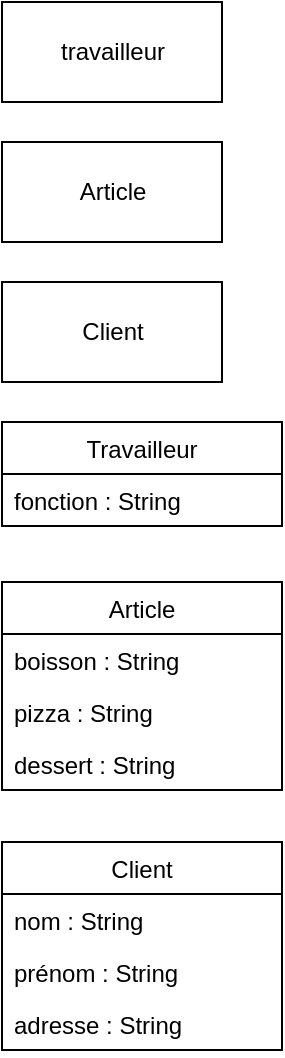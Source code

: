 <mxfile version="10.9.7" type="github"><diagram id="HNOcNdBwTmjnM0GlacPG" name="Page-1"><mxGraphModel dx="868" dy="458" grid="1" gridSize="10" guides="1" tooltips="1" connect="1" arrows="1" fold="1" page="1" pageScale="1" pageWidth="827" pageHeight="1169" math="0" shadow="0"><root><mxCell id="0"/><mxCell id="1" parent="0"/><mxCell id="3izB-OlFQ7cxjtzw5_q5-1" value="travailleur" style="html=1;" vertex="1" parent="1"><mxGeometry x="20" y="100" width="110" height="50" as="geometry"/></mxCell><mxCell id="3izB-OlFQ7cxjtzw5_q5-2" value="Article" style="html=1;" vertex="1" parent="1"><mxGeometry x="20" y="170" width="110" height="50" as="geometry"/></mxCell><mxCell id="3izB-OlFQ7cxjtzw5_q5-3" value="Client" style="html=1;" vertex="1" parent="1"><mxGeometry x="20" y="240" width="110" height="50" as="geometry"/></mxCell><mxCell id="3izB-OlFQ7cxjtzw5_q5-5" value="Travailleur" style="swimlane;fontStyle=0;childLayout=stackLayout;horizontal=1;startSize=26;fillColor=none;horizontalStack=0;resizeParent=1;resizeParentMax=0;resizeLast=0;collapsible=1;marginBottom=0;" vertex="1" parent="1"><mxGeometry x="20" y="310" width="140" height="52" as="geometry"/></mxCell><mxCell id="3izB-OlFQ7cxjtzw5_q5-6" value="fonction : String" style="text;strokeColor=none;fillColor=none;align=left;verticalAlign=top;spacingLeft=4;spacingRight=4;overflow=hidden;rotatable=0;points=[[0,0.5],[1,0.5]];portConstraint=eastwest;" vertex="1" parent="3izB-OlFQ7cxjtzw5_q5-5"><mxGeometry y="26" width="140" height="26" as="geometry"/></mxCell><mxCell id="3izB-OlFQ7cxjtzw5_q5-9" value="Article" style="swimlane;fontStyle=0;childLayout=stackLayout;horizontal=1;startSize=26;fillColor=none;horizontalStack=0;resizeParent=1;resizeParentMax=0;resizeLast=0;collapsible=1;marginBottom=0;" vertex="1" parent="1"><mxGeometry x="20" y="390" width="140" height="104" as="geometry"/></mxCell><mxCell id="3izB-OlFQ7cxjtzw5_q5-10" value="boisson : String" style="text;strokeColor=none;fillColor=none;align=left;verticalAlign=top;spacingLeft=4;spacingRight=4;overflow=hidden;rotatable=0;points=[[0,0.5],[1,0.5]];portConstraint=eastwest;" vertex="1" parent="3izB-OlFQ7cxjtzw5_q5-9"><mxGeometry y="26" width="140" height="26" as="geometry"/></mxCell><mxCell id="3izB-OlFQ7cxjtzw5_q5-11" value="pizza : String" style="text;strokeColor=none;fillColor=none;align=left;verticalAlign=top;spacingLeft=4;spacingRight=4;overflow=hidden;rotatable=0;points=[[0,0.5],[1,0.5]];portConstraint=eastwest;" vertex="1" parent="3izB-OlFQ7cxjtzw5_q5-9"><mxGeometry y="52" width="140" height="26" as="geometry"/></mxCell><mxCell id="3izB-OlFQ7cxjtzw5_q5-12" value="dessert : String" style="text;strokeColor=none;fillColor=none;align=left;verticalAlign=top;spacingLeft=4;spacingRight=4;overflow=hidden;rotatable=0;points=[[0,0.5],[1,0.5]];portConstraint=eastwest;" vertex="1" parent="3izB-OlFQ7cxjtzw5_q5-9"><mxGeometry y="78" width="140" height="26" as="geometry"/></mxCell><mxCell id="3izB-OlFQ7cxjtzw5_q5-13" value="Client" style="swimlane;fontStyle=0;childLayout=stackLayout;horizontal=1;startSize=26;fillColor=none;horizontalStack=0;resizeParent=1;resizeParentMax=0;resizeLast=0;collapsible=1;marginBottom=0;" vertex="1" parent="1"><mxGeometry x="20" y="520" width="140" height="104" as="geometry"/></mxCell><mxCell id="3izB-OlFQ7cxjtzw5_q5-14" value="nom : String" style="text;strokeColor=none;fillColor=none;align=left;verticalAlign=top;spacingLeft=4;spacingRight=4;overflow=hidden;rotatable=0;points=[[0,0.5],[1,0.5]];portConstraint=eastwest;" vertex="1" parent="3izB-OlFQ7cxjtzw5_q5-13"><mxGeometry y="26" width="140" height="26" as="geometry"/></mxCell><mxCell id="3izB-OlFQ7cxjtzw5_q5-15" value="prénom : String" style="text;strokeColor=none;fillColor=none;align=left;verticalAlign=top;spacingLeft=4;spacingRight=4;overflow=hidden;rotatable=0;points=[[0,0.5],[1,0.5]];portConstraint=eastwest;" vertex="1" parent="3izB-OlFQ7cxjtzw5_q5-13"><mxGeometry y="52" width="140" height="26" as="geometry"/></mxCell><mxCell id="3izB-OlFQ7cxjtzw5_q5-16" value="adresse : String" style="text;strokeColor=none;fillColor=none;align=left;verticalAlign=top;spacingLeft=4;spacingRight=4;overflow=hidden;rotatable=0;points=[[0,0.5],[1,0.5]];portConstraint=eastwest;" vertex="1" parent="3izB-OlFQ7cxjtzw5_q5-13"><mxGeometry y="78" width="140" height="26" as="geometry"/></mxCell></root></mxGraphModel></diagram></mxfile>